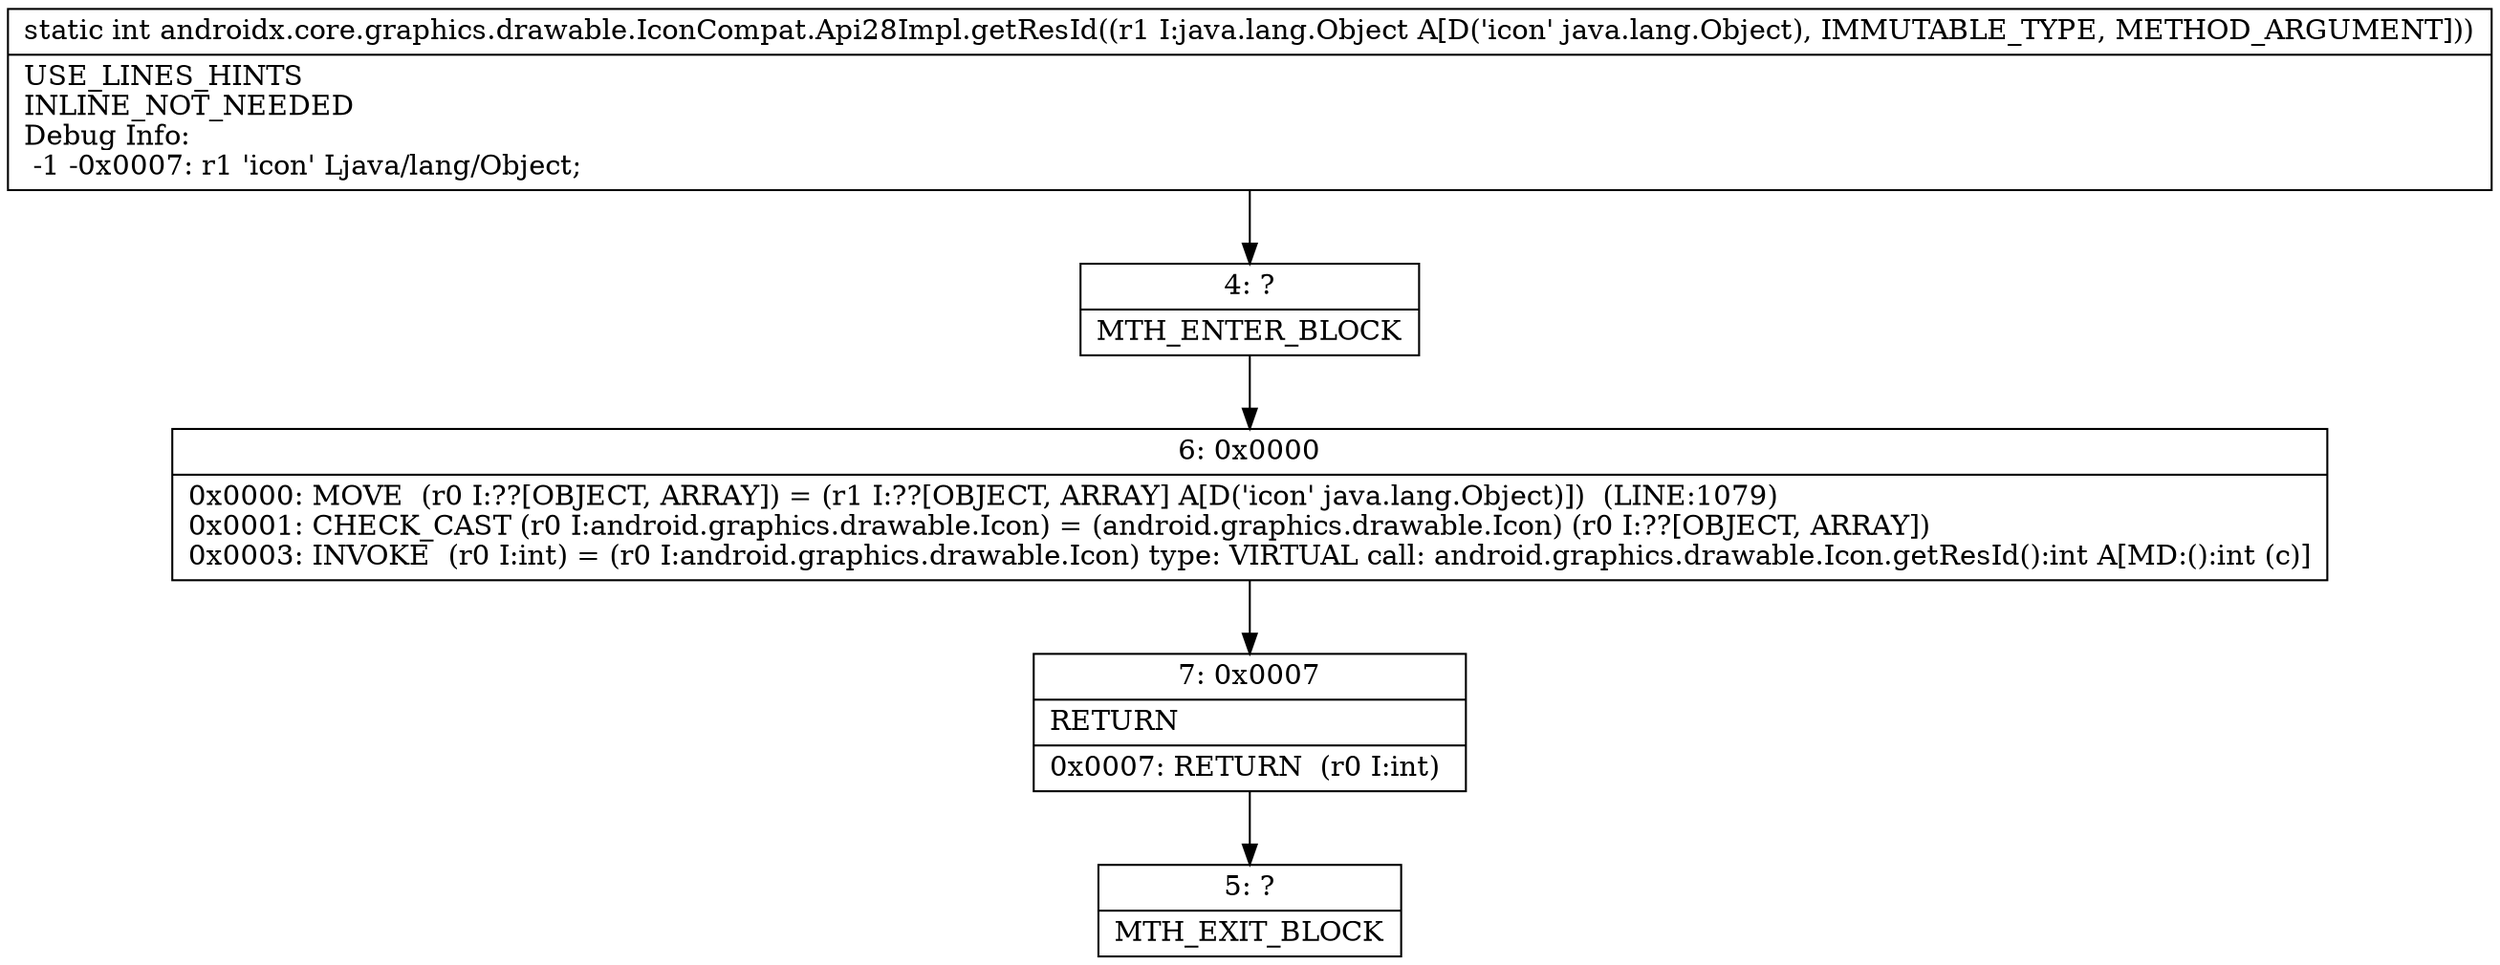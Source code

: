 digraph "CFG forandroidx.core.graphics.drawable.IconCompat.Api28Impl.getResId(Ljava\/lang\/Object;)I" {
Node_4 [shape=record,label="{4\:\ ?|MTH_ENTER_BLOCK\l}"];
Node_6 [shape=record,label="{6\:\ 0x0000|0x0000: MOVE  (r0 I:??[OBJECT, ARRAY]) = (r1 I:??[OBJECT, ARRAY] A[D('icon' java.lang.Object)])  (LINE:1079)\l0x0001: CHECK_CAST (r0 I:android.graphics.drawable.Icon) = (android.graphics.drawable.Icon) (r0 I:??[OBJECT, ARRAY]) \l0x0003: INVOKE  (r0 I:int) = (r0 I:android.graphics.drawable.Icon) type: VIRTUAL call: android.graphics.drawable.Icon.getResId():int A[MD:():int (c)]\l}"];
Node_7 [shape=record,label="{7\:\ 0x0007|RETURN\l|0x0007: RETURN  (r0 I:int) \l}"];
Node_5 [shape=record,label="{5\:\ ?|MTH_EXIT_BLOCK\l}"];
MethodNode[shape=record,label="{static int androidx.core.graphics.drawable.IconCompat.Api28Impl.getResId((r1 I:java.lang.Object A[D('icon' java.lang.Object), IMMUTABLE_TYPE, METHOD_ARGUMENT]))  | USE_LINES_HINTS\lINLINE_NOT_NEEDED\lDebug Info:\l  \-1 \-0x0007: r1 'icon' Ljava\/lang\/Object;\l}"];
MethodNode -> Node_4;Node_4 -> Node_6;
Node_6 -> Node_7;
Node_7 -> Node_5;
}

